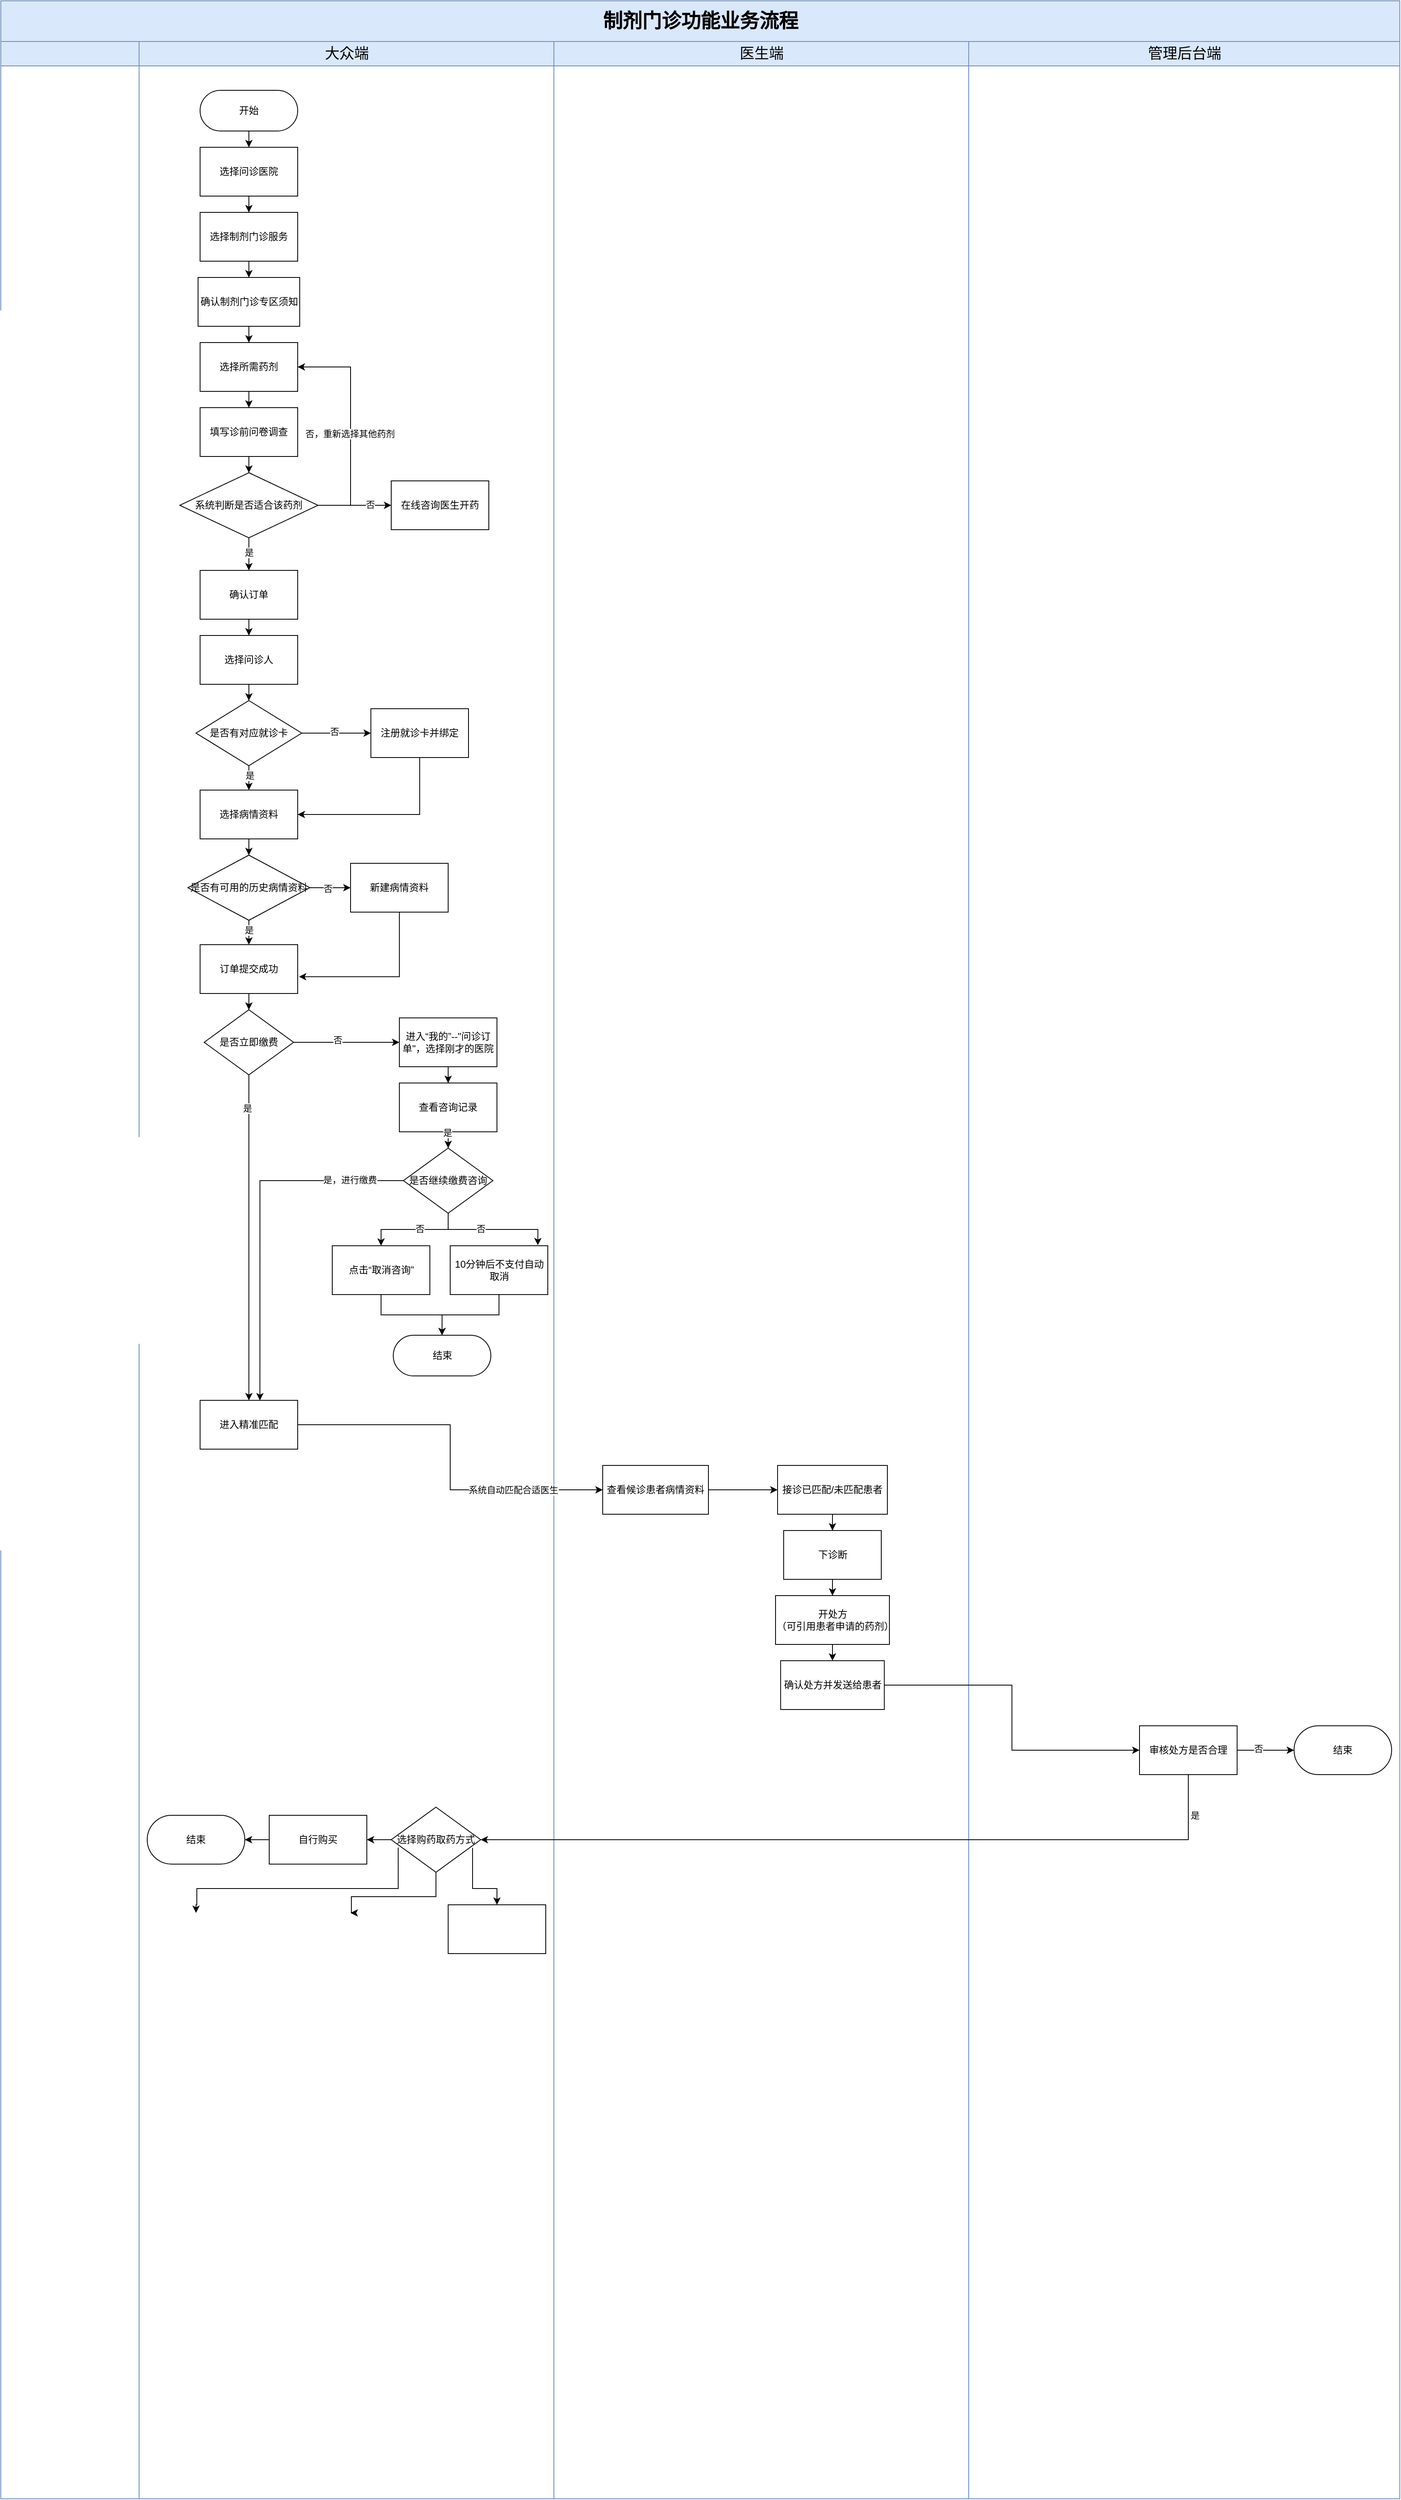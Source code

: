 <mxfile version="27.1.3">
  <diagram name="Page-1" id="74e2e168-ea6b-b213-b513-2b3c1d86103e">
    <mxGraphModel dx="1348" dy="671" grid="1" gridSize="10" guides="1" tooltips="1" connect="1" arrows="1" fold="1" page="1" pageScale="1" pageWidth="1100" pageHeight="850" background="none" math="0" shadow="0">
      <root>
        <mxCell id="0" />
        <mxCell id="1" parent="0" />
        <mxCell id="77e6c97f196da883-1" value="&lt;p class=&quot;MsoNormal&quot;&gt;&lt;span style=&quot;font-family: 宋体;&quot;&gt;&lt;font style=&quot;font-size: 24px;&quot;&gt;制剂门诊功能业务流程&lt;/font&gt;&lt;/span&gt;&lt;/p&gt;" style="swimlane;html=1;childLayout=stackLayout;startSize=50;rounded=0;shadow=0;labelBackgroundColor=none;strokeWidth=1;fontFamily=Verdana;fontSize=8;align=center;fillColor=#dae8fc;strokeColor=#6c8ebf;" parent="1" vertex="1">
          <mxGeometry x="210" y="70" width="1720" height="3070" as="geometry">
            <mxRectangle x="80" y="70" width="280" height="60" as="alternateBounds" />
          </mxGeometry>
        </mxCell>
        <mxCell id="Vj2CczaLzuFjUElGhAKb-7" style="swimlane;html=1;startSize=30;fillColor=#dae8fc;strokeColor=#6c8ebf;align=center;" vertex="1" parent="77e6c97f196da883-1">
          <mxGeometry y="50" width="170" height="3020" as="geometry" />
        </mxCell>
        <mxCell id="77e6c97f196da883-6" value="&lt;font style=&quot;font-size: 18px; font-weight: normal;&quot;&gt;大众端&lt;/font&gt;" style="swimlane;html=1;startSize=30;fillColor=#dae8fc;strokeColor=#6c8ebf;align=center;" parent="77e6c97f196da883-1" vertex="1">
          <mxGeometry x="170" y="50" width="510" height="3020" as="geometry" />
        </mxCell>
        <mxCell id="fR7NPAVBZMRlf3rJHc6e-7" value="" style="edgeStyle=orthogonalEdgeStyle;rounded=0;orthogonalLoop=1;jettySize=auto;html=1;" parent="77e6c97f196da883-6" source="fR7NPAVBZMRlf3rJHc6e-5" target="fR7NPAVBZMRlf3rJHc6e-6" edge="1">
          <mxGeometry relative="1" as="geometry" />
        </mxCell>
        <mxCell id="fR7NPAVBZMRlf3rJHc6e-5" value="开始" style="rounded=1;whiteSpace=wrap;html=1;arcSize=50;" parent="77e6c97f196da883-6" vertex="1">
          <mxGeometry x="75" y="60" width="120" height="50" as="geometry" />
        </mxCell>
        <mxCell id="fR7NPAVBZMRlf3rJHc6e-9" value="" style="edgeStyle=orthogonalEdgeStyle;rounded=0;orthogonalLoop=1;jettySize=auto;html=1;" parent="77e6c97f196da883-6" source="fR7NPAVBZMRlf3rJHc6e-6" target="fR7NPAVBZMRlf3rJHc6e-8" edge="1">
          <mxGeometry relative="1" as="geometry" />
        </mxCell>
        <mxCell id="fR7NPAVBZMRlf3rJHc6e-6" value="选择问诊医院" style="rounded=0;whiteSpace=wrap;html=1;" parent="77e6c97f196da883-6" vertex="1">
          <mxGeometry x="75" y="130" width="120" height="60" as="geometry" />
        </mxCell>
        <mxCell id="fR7NPAVBZMRlf3rJHc6e-11" value="" style="edgeStyle=orthogonalEdgeStyle;rounded=0;orthogonalLoop=1;jettySize=auto;html=1;" parent="77e6c97f196da883-6" source="fR7NPAVBZMRlf3rJHc6e-8" target="fR7NPAVBZMRlf3rJHc6e-10" edge="1">
          <mxGeometry relative="1" as="geometry" />
        </mxCell>
        <mxCell id="fR7NPAVBZMRlf3rJHc6e-8" value="选择制剂门诊服务" style="whiteSpace=wrap;html=1;rounded=0;" parent="77e6c97f196da883-6" vertex="1">
          <mxGeometry x="75" y="210" width="120" height="60" as="geometry" />
        </mxCell>
        <mxCell id="fR7NPAVBZMRlf3rJHc6e-13" value="" style="edgeStyle=orthogonalEdgeStyle;rounded=0;orthogonalLoop=1;jettySize=auto;html=1;" parent="77e6c97f196da883-6" source="fR7NPAVBZMRlf3rJHc6e-10" target="fR7NPAVBZMRlf3rJHc6e-12" edge="1">
          <mxGeometry relative="1" as="geometry" />
        </mxCell>
        <mxCell id="fR7NPAVBZMRlf3rJHc6e-10" value="确认制剂门诊专区须知" style="whiteSpace=wrap;html=1;rounded=0;" parent="77e6c97f196da883-6" vertex="1">
          <mxGeometry x="72.5" y="290" width="125" height="60" as="geometry" />
        </mxCell>
        <mxCell id="fR7NPAVBZMRlf3rJHc6e-15" value="" style="edgeStyle=orthogonalEdgeStyle;rounded=0;orthogonalLoop=1;jettySize=auto;html=1;" parent="77e6c97f196da883-6" source="fR7NPAVBZMRlf3rJHc6e-12" target="fR7NPAVBZMRlf3rJHc6e-14" edge="1">
          <mxGeometry relative="1" as="geometry" />
        </mxCell>
        <mxCell id="fR7NPAVBZMRlf3rJHc6e-12" value="选择所需药剂" style="whiteSpace=wrap;html=1;rounded=0;" parent="77e6c97f196da883-6" vertex="1">
          <mxGeometry x="75" y="370" width="120" height="60" as="geometry" />
        </mxCell>
        <mxCell id="fR7NPAVBZMRlf3rJHc6e-17" value="" style="edgeStyle=orthogonalEdgeStyle;rounded=0;orthogonalLoop=1;jettySize=auto;html=1;" parent="77e6c97f196da883-6" source="fR7NPAVBZMRlf3rJHc6e-14" target="fR7NPAVBZMRlf3rJHc6e-16" edge="1">
          <mxGeometry relative="1" as="geometry" />
        </mxCell>
        <mxCell id="fR7NPAVBZMRlf3rJHc6e-14" value="填写诊前问卷调查" style="whiteSpace=wrap;html=1;rounded=0;" parent="77e6c97f196da883-6" vertex="1">
          <mxGeometry x="75" y="450" width="120" height="60" as="geometry" />
        </mxCell>
        <mxCell id="fR7NPAVBZMRlf3rJHc6e-19" value="" style="edgeStyle=orthogonalEdgeStyle;rounded=0;orthogonalLoop=1;jettySize=auto;html=1;" parent="77e6c97f196da883-6" source="fR7NPAVBZMRlf3rJHc6e-16" target="fR7NPAVBZMRlf3rJHc6e-18" edge="1">
          <mxGeometry relative="1" as="geometry" />
        </mxCell>
        <mxCell id="fR7NPAVBZMRlf3rJHc6e-20" value="是" style="edgeLabel;html=1;align=center;verticalAlign=middle;resizable=0;points=[];" parent="fR7NPAVBZMRlf3rJHc6e-19" vertex="1" connectable="0">
          <mxGeometry x="-0.12" relative="1" as="geometry">
            <mxPoint as="offset" />
          </mxGeometry>
        </mxCell>
        <mxCell id="fR7NPAVBZMRlf3rJHc6e-22" value="" style="edgeStyle=orthogonalEdgeStyle;rounded=0;orthogonalLoop=1;jettySize=auto;html=1;entryX=0;entryY=0.5;entryDx=0;entryDy=0;" parent="77e6c97f196da883-6" source="fR7NPAVBZMRlf3rJHc6e-16" target="fR7NPAVBZMRlf3rJHc6e-21" edge="1">
          <mxGeometry relative="1" as="geometry">
            <Array as="points">
              <mxPoint x="280" y="570" />
              <mxPoint x="280" y="570" />
            </Array>
          </mxGeometry>
        </mxCell>
        <mxCell id="fR7NPAVBZMRlf3rJHc6e-25" value="否" style="edgeLabel;html=1;align=center;verticalAlign=middle;resizable=0;points=[];" parent="fR7NPAVBZMRlf3rJHc6e-22" vertex="1" connectable="0">
          <mxGeometry x="0.409" y="1" relative="1" as="geometry">
            <mxPoint as="offset" />
          </mxGeometry>
        </mxCell>
        <mxCell id="fR7NPAVBZMRlf3rJHc6e-16" value="系统判断是否适合该药剂" style="rhombus;whiteSpace=wrap;html=1;rounded=0;" parent="77e6c97f196da883-6" vertex="1">
          <mxGeometry x="50" y="530" width="170" height="80" as="geometry" />
        </mxCell>
        <mxCell id="fR7NPAVBZMRlf3rJHc6e-27" value="" style="edgeStyle=orthogonalEdgeStyle;rounded=0;orthogonalLoop=1;jettySize=auto;html=1;" parent="77e6c97f196da883-6" source="fR7NPAVBZMRlf3rJHc6e-18" target="fR7NPAVBZMRlf3rJHc6e-26" edge="1">
          <mxGeometry relative="1" as="geometry" />
        </mxCell>
        <mxCell id="fR7NPAVBZMRlf3rJHc6e-18" value="确认订单" style="whiteSpace=wrap;html=1;rounded=0;" parent="77e6c97f196da883-6" vertex="1">
          <mxGeometry x="75" y="650" width="120" height="60" as="geometry" />
        </mxCell>
        <mxCell id="fR7NPAVBZMRlf3rJHc6e-21" value="在线咨询医生开药" style="whiteSpace=wrap;html=1;rounded=0;" parent="77e6c97f196da883-6" vertex="1">
          <mxGeometry x="310" y="540" width="120" height="60" as="geometry" />
        </mxCell>
        <mxCell id="fR7NPAVBZMRlf3rJHc6e-23" value="" style="endArrow=classic;html=1;rounded=0;exitX=1;exitY=0.5;exitDx=0;exitDy=0;entryX=1;entryY=0.5;entryDx=0;entryDy=0;endFill=1;" parent="77e6c97f196da883-6" source="fR7NPAVBZMRlf3rJHc6e-16" target="fR7NPAVBZMRlf3rJHc6e-12" edge="1">
          <mxGeometry width="50" height="50" relative="1" as="geometry">
            <mxPoint x="400" y="650" as="sourcePoint" />
            <mxPoint x="450" y="600" as="targetPoint" />
            <Array as="points">
              <mxPoint x="260" y="570" />
              <mxPoint x="260" y="400" />
            </Array>
          </mxGeometry>
        </mxCell>
        <mxCell id="fR7NPAVBZMRlf3rJHc6e-24" value="否，重新选择其他药剂" style="edgeLabel;html=1;align=center;verticalAlign=middle;resizable=0;points=[];" parent="fR7NPAVBZMRlf3rJHc6e-23" vertex="1" connectable="0">
          <mxGeometry x="-0.066" y="1" relative="1" as="geometry">
            <mxPoint as="offset" />
          </mxGeometry>
        </mxCell>
        <mxCell id="fR7NPAVBZMRlf3rJHc6e-32" value="" style="edgeStyle=orthogonalEdgeStyle;rounded=0;orthogonalLoop=1;jettySize=auto;html=1;" parent="77e6c97f196da883-6" source="fR7NPAVBZMRlf3rJHc6e-26" target="fR7NPAVBZMRlf3rJHc6e-31" edge="1">
          <mxGeometry relative="1" as="geometry" />
        </mxCell>
        <mxCell id="fR7NPAVBZMRlf3rJHc6e-26" value="选择问诊人" style="whiteSpace=wrap;html=1;rounded=0;" parent="77e6c97f196da883-6" vertex="1">
          <mxGeometry x="75" y="730" width="120" height="60" as="geometry" />
        </mxCell>
        <mxCell id="fR7NPAVBZMRlf3rJHc6e-34" value="" style="edgeStyle=orthogonalEdgeStyle;rounded=0;orthogonalLoop=1;jettySize=auto;html=1;" parent="77e6c97f196da883-6" source="fR7NPAVBZMRlf3rJHc6e-31" target="fR7NPAVBZMRlf3rJHc6e-33" edge="1">
          <mxGeometry relative="1" as="geometry" />
        </mxCell>
        <mxCell id="fR7NPAVBZMRlf3rJHc6e-42" value="是" style="edgeLabel;html=1;align=center;verticalAlign=middle;resizable=0;points=[];" parent="fR7NPAVBZMRlf3rJHc6e-34" vertex="1" connectable="0">
          <mxGeometry x="-0.538" y="1" relative="1" as="geometry">
            <mxPoint as="offset" />
          </mxGeometry>
        </mxCell>
        <mxCell id="fR7NPAVBZMRlf3rJHc6e-38" value="" style="edgeStyle=orthogonalEdgeStyle;rounded=0;orthogonalLoop=1;jettySize=auto;html=1;" parent="77e6c97f196da883-6" source="fR7NPAVBZMRlf3rJHc6e-31" target="fR7NPAVBZMRlf3rJHc6e-37" edge="1">
          <mxGeometry relative="1" as="geometry" />
        </mxCell>
        <mxCell id="fR7NPAVBZMRlf3rJHc6e-41" value="否" style="edgeLabel;html=1;align=center;verticalAlign=middle;resizable=0;points=[];" parent="fR7NPAVBZMRlf3rJHc6e-38" vertex="1" connectable="0">
          <mxGeometry x="-0.06" y="2" relative="1" as="geometry">
            <mxPoint as="offset" />
          </mxGeometry>
        </mxCell>
        <mxCell id="fR7NPAVBZMRlf3rJHc6e-31" value="是否有对应就诊卡" style="rhombus;whiteSpace=wrap;html=1;rounded=0;" parent="77e6c97f196da883-6" vertex="1">
          <mxGeometry x="70" y="810" width="130" height="80" as="geometry" />
        </mxCell>
        <mxCell id="fR7NPAVBZMRlf3rJHc6e-46" value="" style="edgeStyle=orthogonalEdgeStyle;rounded=0;orthogonalLoop=1;jettySize=auto;html=1;" parent="77e6c97f196da883-6" source="fR7NPAVBZMRlf3rJHc6e-33" target="fR7NPAVBZMRlf3rJHc6e-45" edge="1">
          <mxGeometry relative="1" as="geometry" />
        </mxCell>
        <mxCell id="fR7NPAVBZMRlf3rJHc6e-33" value="选择病情资料" style="whiteSpace=wrap;html=1;rounded=0;" parent="77e6c97f196da883-6" vertex="1">
          <mxGeometry x="75" y="920" width="120" height="60" as="geometry" />
        </mxCell>
        <mxCell id="fR7NPAVBZMRlf3rJHc6e-40" value="" style="edgeStyle=orthogonalEdgeStyle;rounded=0;orthogonalLoop=1;jettySize=auto;html=1;entryX=1;entryY=0.5;entryDx=0;entryDy=0;exitX=0.5;exitY=1;exitDx=0;exitDy=0;" parent="77e6c97f196da883-6" source="fR7NPAVBZMRlf3rJHc6e-37" target="fR7NPAVBZMRlf3rJHc6e-33" edge="1">
          <mxGeometry relative="1" as="geometry">
            <mxPoint x="330" y="910" as="sourcePoint" />
            <mxPoint x="222.5" y="960" as="targetPoint" />
            <Array as="points">
              <mxPoint x="345" y="950" />
            </Array>
          </mxGeometry>
        </mxCell>
        <mxCell id="fR7NPAVBZMRlf3rJHc6e-37" value="注册就诊卡并绑定" style="whiteSpace=wrap;html=1;rounded=0;" parent="77e6c97f196da883-6" vertex="1">
          <mxGeometry x="285" y="820" width="120" height="60" as="geometry" />
        </mxCell>
        <mxCell id="fR7NPAVBZMRlf3rJHc6e-48" value="" style="edgeStyle=orthogonalEdgeStyle;rounded=0;orthogonalLoop=1;jettySize=auto;html=1;" parent="77e6c97f196da883-6" source="fR7NPAVBZMRlf3rJHc6e-45" target="fR7NPAVBZMRlf3rJHc6e-47" edge="1">
          <mxGeometry relative="1" as="geometry" />
        </mxCell>
        <mxCell id="fR7NPAVBZMRlf3rJHc6e-49" value="是" style="edgeLabel;html=1;align=center;verticalAlign=middle;resizable=0;points=[];" parent="fR7NPAVBZMRlf3rJHc6e-48" vertex="1" connectable="0">
          <mxGeometry x="-0.546" relative="1" as="geometry">
            <mxPoint as="offset" />
          </mxGeometry>
        </mxCell>
        <mxCell id="fR7NPAVBZMRlf3rJHc6e-51" value="" style="edgeStyle=orthogonalEdgeStyle;rounded=0;orthogonalLoop=1;jettySize=auto;html=1;" parent="77e6c97f196da883-6" source="fR7NPAVBZMRlf3rJHc6e-45" target="fR7NPAVBZMRlf3rJHc6e-50" edge="1">
          <mxGeometry relative="1" as="geometry" />
        </mxCell>
        <mxCell id="fR7NPAVBZMRlf3rJHc6e-88" value="否" style="edgeLabel;html=1;align=center;verticalAlign=middle;resizable=0;points=[];" parent="fR7NPAVBZMRlf3rJHc6e-51" vertex="1" connectable="0">
          <mxGeometry x="-0.14" y="-1" relative="1" as="geometry">
            <mxPoint as="offset" />
          </mxGeometry>
        </mxCell>
        <mxCell id="fR7NPAVBZMRlf3rJHc6e-45" value="是否有可用的历史病情资料" style="rhombus;whiteSpace=wrap;html=1;rounded=0;" parent="77e6c97f196da883-6" vertex="1">
          <mxGeometry x="60" y="1000" width="150" height="80" as="geometry" />
        </mxCell>
        <mxCell id="fR7NPAVBZMRlf3rJHc6e-90" value="" style="edgeStyle=orthogonalEdgeStyle;rounded=0;orthogonalLoop=1;jettySize=auto;html=1;" parent="77e6c97f196da883-6" source="fR7NPAVBZMRlf3rJHc6e-47" target="fR7NPAVBZMRlf3rJHc6e-89" edge="1">
          <mxGeometry relative="1" as="geometry" />
        </mxCell>
        <mxCell id="fR7NPAVBZMRlf3rJHc6e-47" value="订单提交成功" style="whiteSpace=wrap;html=1;rounded=0;" parent="77e6c97f196da883-6" vertex="1">
          <mxGeometry x="75" y="1110" width="120" height="60" as="geometry" />
        </mxCell>
        <mxCell id="fR7NPAVBZMRlf3rJHc6e-87" value="" style="edgeStyle=orthogonalEdgeStyle;rounded=0;orthogonalLoop=1;jettySize=auto;html=1;entryX=1.013;entryY=0.657;entryDx=0;entryDy=0;entryPerimeter=0;" parent="77e6c97f196da883-6" source="fR7NPAVBZMRlf3rJHc6e-50" target="fR7NPAVBZMRlf3rJHc6e-47" edge="1">
          <mxGeometry relative="1" as="geometry">
            <mxPoint x="320" y="1180" as="targetPoint" />
            <Array as="points">
              <mxPoint x="320" y="1149" />
            </Array>
          </mxGeometry>
        </mxCell>
        <mxCell id="fR7NPAVBZMRlf3rJHc6e-50" value="新建病情资料" style="whiteSpace=wrap;html=1;rounded=0;" parent="77e6c97f196da883-6" vertex="1">
          <mxGeometry x="260" y="1010" width="120" height="60" as="geometry" />
        </mxCell>
        <mxCell id="fR7NPAVBZMRlf3rJHc6e-98" value="" style="edgeStyle=orthogonalEdgeStyle;rounded=0;orthogonalLoop=1;jettySize=auto;html=1;" parent="77e6c97f196da883-6" source="fR7NPAVBZMRlf3rJHc6e-89" target="fR7NPAVBZMRlf3rJHc6e-97" edge="1">
          <mxGeometry relative="1" as="geometry" />
        </mxCell>
        <mxCell id="fR7NPAVBZMRlf3rJHc6e-99" value="否" style="edgeLabel;html=1;align=center;verticalAlign=middle;resizable=0;points=[];" parent="fR7NPAVBZMRlf3rJHc6e-98" vertex="1" connectable="0">
          <mxGeometry x="-0.13" y="3" relative="1" as="geometry">
            <mxPoint x="-3" as="offset" />
          </mxGeometry>
        </mxCell>
        <mxCell id="fR7NPAVBZMRlf3rJHc6e-89" value="是否立即缴费" style="rhombus;whiteSpace=wrap;html=1;rounded=0;" parent="77e6c97f196da883-6" vertex="1">
          <mxGeometry x="80" y="1190" width="110" height="80" as="geometry" />
        </mxCell>
        <mxCell id="fR7NPAVBZMRlf3rJHc6e-101" value="" style="edgeStyle=orthogonalEdgeStyle;rounded=0;orthogonalLoop=1;jettySize=auto;html=1;" parent="77e6c97f196da883-6" source="fR7NPAVBZMRlf3rJHc6e-97" target="fR7NPAVBZMRlf3rJHc6e-100" edge="1">
          <mxGeometry relative="1" as="geometry" />
        </mxCell>
        <mxCell id="fR7NPAVBZMRlf3rJHc6e-97" value="进入“我的”--&quot;问诊订单&quot;，选择刚才的医院" style="whiteSpace=wrap;html=1;rounded=0;" parent="77e6c97f196da883-6" vertex="1">
          <mxGeometry x="320" y="1200" width="120" height="60" as="geometry" />
        </mxCell>
        <mxCell id="fR7NPAVBZMRlf3rJHc6e-103" value="" style="edgeStyle=orthogonalEdgeStyle;rounded=0;orthogonalLoop=1;jettySize=auto;html=1;" parent="77e6c97f196da883-6" source="fR7NPAVBZMRlf3rJHc6e-100" target="fR7NPAVBZMRlf3rJHc6e-102" edge="1">
          <mxGeometry relative="1" as="geometry" />
        </mxCell>
        <mxCell id="fR7NPAVBZMRlf3rJHc6e-100" value="查看咨询记录" style="whiteSpace=wrap;html=1;rounded=0;" parent="77e6c97f196da883-6" vertex="1">
          <mxGeometry x="320" y="1280" width="120" height="60" as="geometry" />
        </mxCell>
        <mxCell id="fR7NPAVBZMRlf3rJHc6e-108" value="" style="edgeStyle=orthogonalEdgeStyle;rounded=0;orthogonalLoop=1;jettySize=auto;html=1;exitX=0.5;exitY=1;exitDx=0;exitDy=0;" parent="77e6c97f196da883-6" source="fR7NPAVBZMRlf3rJHc6e-102" target="fR7NPAVBZMRlf3rJHc6e-107" edge="1">
          <mxGeometry relative="1" as="geometry">
            <mxPoint x="380" y="1440" as="sourcePoint" />
          </mxGeometry>
        </mxCell>
        <mxCell id="fR7NPAVBZMRlf3rJHc6e-109" value="否" style="edgeLabel;html=1;align=center;verticalAlign=middle;resizable=0;points=[];" parent="fR7NPAVBZMRlf3rJHc6e-108" vertex="1" connectable="0">
          <mxGeometry x="-0.333" y="-1" relative="1" as="geometry">
            <mxPoint x="-14" as="offset" />
          </mxGeometry>
        </mxCell>
        <mxCell id="fR7NPAVBZMRlf3rJHc6e-115" value="" style="edgeStyle=orthogonalEdgeStyle;rounded=0;orthogonalLoop=1;jettySize=auto;html=1;entryX=0.898;entryY=-0.01;entryDx=0;entryDy=0;entryPerimeter=0;" parent="77e6c97f196da883-6" target="fR7NPAVBZMRlf3rJHc6e-113" edge="1">
          <mxGeometry relative="1" as="geometry">
            <mxPoint x="490.0" y="1485.45" as="targetPoint" />
            <Array as="points">
              <mxPoint x="380" y="1460" />
              <mxPoint x="490" y="1460" />
            </Array>
            <mxPoint x="380" y="1419.995" as="sourcePoint" />
          </mxGeometry>
        </mxCell>
        <mxCell id="fR7NPAVBZMRlf3rJHc6e-116" value="否" style="edgeLabel;html=1;align=center;verticalAlign=middle;resizable=0;points=[];" parent="fR7NPAVBZMRlf3rJHc6e-115" vertex="1" connectable="0">
          <mxGeometry x="-0.221" y="1" relative="1" as="geometry">
            <mxPoint x="14" as="offset" />
          </mxGeometry>
        </mxCell>
        <mxCell id="fR7NPAVBZMRlf3rJHc6e-102" value="是否继续缴费咨询" style="rhombus;whiteSpace=wrap;html=1;rounded=0;" parent="77e6c97f196da883-6" vertex="1">
          <mxGeometry x="325" y="1360" width="110" height="80" as="geometry" />
        </mxCell>
        <mxCell id="fR7NPAVBZMRlf3rJHc6e-111" value="" style="edgeStyle=orthogonalEdgeStyle;rounded=0;orthogonalLoop=1;jettySize=auto;html=1;entryX=0.5;entryY=0;entryDx=0;entryDy=0;" parent="77e6c97f196da883-6" source="fR7NPAVBZMRlf3rJHc6e-107" target="fR7NPAVBZMRlf3rJHc6e-112" edge="1">
          <mxGeometry relative="1" as="geometry">
            <mxPoint x="297.5" y="1560.03" as="targetPoint" />
          </mxGeometry>
        </mxCell>
        <mxCell id="fR7NPAVBZMRlf3rJHc6e-107" value="点击“取消咨询”" style="whiteSpace=wrap;html=1;rounded=0;" parent="77e6c97f196da883-6" vertex="1">
          <mxGeometry x="237.5" y="1480.03" width="120" height="60" as="geometry" />
        </mxCell>
        <mxCell id="fR7NPAVBZMRlf3rJHc6e-112" value="结束" style="rounded=1;whiteSpace=wrap;html=1;arcSize=50;" parent="77e6c97f196da883-6" vertex="1">
          <mxGeometry x="312.5" y="1590.03" width="120" height="50" as="geometry" />
        </mxCell>
        <mxCell id="fR7NPAVBZMRlf3rJHc6e-118" value="" style="edgeStyle=orthogonalEdgeStyle;rounded=0;orthogonalLoop=1;jettySize=auto;html=1;" parent="77e6c97f196da883-6" source="fR7NPAVBZMRlf3rJHc6e-113" target="fR7NPAVBZMRlf3rJHc6e-112" edge="1">
          <mxGeometry relative="1" as="geometry" />
        </mxCell>
        <mxCell id="fR7NPAVBZMRlf3rJHc6e-113" value="10分钟后不支付自动取消" style="rounded=0;whiteSpace=wrap;html=1;" parent="77e6c97f196da883-6" vertex="1">
          <mxGeometry x="382.5" y="1480.03" width="120" height="60" as="geometry" />
        </mxCell>
        <mxCell id="fR7NPAVBZMRlf3rJHc6e-91" value="&lt;font style=&quot;vertical-align: inherit;&quot;&gt;&lt;font style=&quot;vertical-align: inherit;&quot;&gt;进入精准匹配&lt;/font&gt;&lt;/font&gt;" style="whiteSpace=wrap;html=1;rounded=0;fillColor=none;strokeColor=#000000;" parent="77e6c97f196da883-6" vertex="1">
          <mxGeometry x="75" y="1670" width="120" height="60" as="geometry" />
        </mxCell>
        <mxCell id="fR7NPAVBZMRlf3rJHc6e-92" value="" style="edgeStyle=orthogonalEdgeStyle;rounded=0;orthogonalLoop=1;jettySize=auto;html=1;" parent="77e6c97f196da883-6" source="fR7NPAVBZMRlf3rJHc6e-89" target="fR7NPAVBZMRlf3rJHc6e-91" edge="1">
          <mxGeometry relative="1" as="geometry" />
        </mxCell>
        <mxCell id="fR7NPAVBZMRlf3rJHc6e-93" value="&lt;font style=&quot;vertical-align: inherit;&quot;&gt;&lt;font style=&quot;vertical-align: inherit;&quot;&gt;是&lt;/font&gt;&lt;/font&gt;" style="edgeLabel;html=1;align=center;verticalAlign=middle;resizable=0;points=[];" parent="fR7NPAVBZMRlf3rJHc6e-92" vertex="1" connectable="0">
          <mxGeometry x="-0.048" y="-1" relative="1" as="geometry">
            <mxPoint x="245" y="-120" as="offset" />
          </mxGeometry>
        </mxCell>
        <mxCell id="Vj2CczaLzuFjUElGhAKb-22" value="是" style="edgeLabel;html=1;align=center;verticalAlign=middle;resizable=0;points=[];" vertex="1" connectable="0" parent="fR7NPAVBZMRlf3rJHc6e-92">
          <mxGeometry x="-0.439" y="-2" relative="1" as="geometry">
            <mxPoint y="-71" as="offset" />
          </mxGeometry>
        </mxCell>
        <mxCell id="fR7NPAVBZMRlf3rJHc6e-105" value="" style="edgeStyle=orthogonalEdgeStyle;rounded=0;orthogonalLoop=1;jettySize=auto;html=1;entryX=0.613;entryY=0.002;entryDx=0;entryDy=0;entryPerimeter=0;" parent="77e6c97f196da883-6" source="fR7NPAVBZMRlf3rJHc6e-102" target="fR7NPAVBZMRlf3rJHc6e-91" edge="1">
          <mxGeometry relative="1" as="geometry">
            <mxPoint x="325" y="1520" as="targetPoint" />
          </mxGeometry>
        </mxCell>
        <mxCell id="fR7NPAVBZMRlf3rJHc6e-106" value="是，进行缴费" style="edgeLabel;html=1;align=center;verticalAlign=middle;resizable=0;points=[];" parent="fR7NPAVBZMRlf3rJHc6e-105" vertex="1" connectable="0">
          <mxGeometry x="-0.702" y="-1" relative="1" as="geometry">
            <mxPoint as="offset" />
          </mxGeometry>
        </mxCell>
        <mxCell id="Vj2CczaLzuFjUElGhAKb-39" value="" style="edgeStyle=orthogonalEdgeStyle;rounded=0;orthogonalLoop=1;jettySize=auto;html=1;" edge="1" parent="77e6c97f196da883-6" source="Vj2CczaLzuFjUElGhAKb-37" target="Vj2CczaLzuFjUElGhAKb-38">
          <mxGeometry relative="1" as="geometry" />
        </mxCell>
        <mxCell id="Vj2CczaLzuFjUElGhAKb-41" value="" style="edgeStyle=orthogonalEdgeStyle;rounded=0;orthogonalLoop=1;jettySize=auto;html=1;exitX=0.909;exitY=0.625;exitDx=0;exitDy=0;exitPerimeter=0;" edge="1" parent="77e6c97f196da883-6" source="Vj2CczaLzuFjUElGhAKb-37" target="Vj2CczaLzuFjUElGhAKb-40">
          <mxGeometry relative="1" as="geometry" />
        </mxCell>
        <mxCell id="Vj2CczaLzuFjUElGhAKb-45" value="" style="edgeStyle=orthogonalEdgeStyle;rounded=0;orthogonalLoop=1;jettySize=auto;html=1;exitX=0.078;exitY=0.621;exitDx=0;exitDy=0;exitPerimeter=0;" edge="1" parent="77e6c97f196da883-6" source="Vj2CczaLzuFjUElGhAKb-37">
          <mxGeometry relative="1" as="geometry">
            <mxPoint x="70" y="2300" as="targetPoint" />
            <Array as="points">
              <mxPoint x="319" y="2270" />
              <mxPoint x="71" y="2270" />
              <mxPoint x="71" y="2290" />
              <mxPoint x="70" y="2290" />
            </Array>
          </mxGeometry>
        </mxCell>
        <mxCell id="Vj2CczaLzuFjUElGhAKb-46" value="" style="edgeStyle=orthogonalEdgeStyle;rounded=0;orthogonalLoop=1;jettySize=auto;html=1;" edge="1" parent="77e6c97f196da883-6" source="Vj2CczaLzuFjUElGhAKb-37">
          <mxGeometry relative="1" as="geometry">
            <mxPoint x="260" y="2300" as="targetPoint" />
            <Array as="points">
              <mxPoint x="365" y="2280" />
              <mxPoint x="261" y="2280" />
              <mxPoint x="261" y="2300" />
            </Array>
          </mxGeometry>
        </mxCell>
        <mxCell id="Vj2CczaLzuFjUElGhAKb-37" value="选择购药取药方式" style="rhombus;whiteSpace=wrap;html=1;" vertex="1" parent="77e6c97f196da883-6">
          <mxGeometry x="310" y="2170" width="110" height="80" as="geometry" />
        </mxCell>
        <mxCell id="Vj2CczaLzuFjUElGhAKb-44" value="" style="edgeStyle=orthogonalEdgeStyle;rounded=0;orthogonalLoop=1;jettySize=auto;html=1;" edge="1" parent="77e6c97f196da883-6" source="Vj2CczaLzuFjUElGhAKb-38" target="Vj2CczaLzuFjUElGhAKb-43">
          <mxGeometry relative="1" as="geometry" />
        </mxCell>
        <mxCell id="Vj2CczaLzuFjUElGhAKb-38" value="自行购买" style="whiteSpace=wrap;html=1;" vertex="1" parent="77e6c97f196da883-6">
          <mxGeometry x="160" y="2180" width="120" height="60" as="geometry" />
        </mxCell>
        <mxCell id="Vj2CczaLzuFjUElGhAKb-40" value="" style="whiteSpace=wrap;html=1;" vertex="1" parent="77e6c97f196da883-6">
          <mxGeometry x="380" y="2290" width="120" height="60" as="geometry" />
        </mxCell>
        <mxCell id="Vj2CczaLzuFjUElGhAKb-43" value="结束" style="rounded=1;whiteSpace=wrap;html=1;arcSize=50;" vertex="1" parent="77e6c97f196da883-6">
          <mxGeometry x="10" y="2180" width="120" height="60" as="geometry" />
        </mxCell>
        <mxCell id="77e6c97f196da883-7" value="&lt;font style=&quot;font-size: 18px; font-weight: normal;&quot;&gt;医生端&lt;/font&gt;" style="swimlane;html=1;startSize=30;fillColor=#dae8fc;strokeColor=#6c8ebf;align=center;" parent="77e6c97f196da883-1" vertex="1">
          <mxGeometry x="680" y="50" width="510" height="3020" as="geometry" />
        </mxCell>
        <mxCell id="Vj2CczaLzuFjUElGhAKb-10" value="" style="edgeStyle=orthogonalEdgeStyle;rounded=0;orthogonalLoop=1;jettySize=auto;html=1;" edge="1" parent="77e6c97f196da883-7" source="Vj2CczaLzuFjUElGhAKb-4" target="Vj2CczaLzuFjUElGhAKb-9">
          <mxGeometry relative="1" as="geometry" />
        </mxCell>
        <mxCell id="Vj2CczaLzuFjUElGhAKb-4" value="查看候诊患者病情资料" style="rounded=0;whiteSpace=wrap;html=1;" vertex="1" parent="77e6c97f196da883-7">
          <mxGeometry x="60" y="1750" width="130" height="60" as="geometry" />
        </mxCell>
        <mxCell id="Vj2CczaLzuFjUElGhAKb-12" value="" style="edgeStyle=orthogonalEdgeStyle;rounded=0;orthogonalLoop=1;jettySize=auto;html=1;" edge="1" parent="77e6c97f196da883-7" source="Vj2CczaLzuFjUElGhAKb-9" target="Vj2CczaLzuFjUElGhAKb-11">
          <mxGeometry relative="1" as="geometry" />
        </mxCell>
        <mxCell id="Vj2CczaLzuFjUElGhAKb-9" value="接诊已匹配/未匹配患者" style="whiteSpace=wrap;html=1;rounded=0;" vertex="1" parent="77e6c97f196da883-7">
          <mxGeometry x="275" y="1750" width="135" height="60" as="geometry" />
        </mxCell>
        <mxCell id="Vj2CczaLzuFjUElGhAKb-14" value="" style="edgeStyle=orthogonalEdgeStyle;rounded=0;orthogonalLoop=1;jettySize=auto;html=1;" edge="1" parent="77e6c97f196da883-7" source="Vj2CczaLzuFjUElGhAKb-11" target="Vj2CczaLzuFjUElGhAKb-13">
          <mxGeometry relative="1" as="geometry" />
        </mxCell>
        <mxCell id="Vj2CczaLzuFjUElGhAKb-11" value="下诊断" style="whiteSpace=wrap;html=1;rounded=0;" vertex="1" parent="77e6c97f196da883-7">
          <mxGeometry x="282.5" y="1830" width="120" height="60" as="geometry" />
        </mxCell>
        <mxCell id="Vj2CczaLzuFjUElGhAKb-16" value="" style="edgeStyle=orthogonalEdgeStyle;rounded=0;orthogonalLoop=1;jettySize=auto;html=1;" edge="1" parent="77e6c97f196da883-7" source="Vj2CczaLzuFjUElGhAKb-13" target="Vj2CczaLzuFjUElGhAKb-15">
          <mxGeometry relative="1" as="geometry" />
        </mxCell>
        <mxCell id="Vj2CczaLzuFjUElGhAKb-13" value="开处方&lt;div&gt;（可引用患者申请的药剂）&lt;/div&gt;" style="whiteSpace=wrap;html=1;rounded=0;" vertex="1" parent="77e6c97f196da883-7">
          <mxGeometry x="272.5" y="1910" width="140" height="60" as="geometry" />
        </mxCell>
        <mxCell id="Vj2CczaLzuFjUElGhAKb-15" value="确认处方并发送给患者" style="whiteSpace=wrap;html=1;rounded=0;" vertex="1" parent="77e6c97f196da883-7">
          <mxGeometry x="278.75" y="1990" width="127.5" height="60" as="geometry" />
        </mxCell>
        <mxCell id="Vj2CczaLzuFjUElGhAKb-6" value="" style="edgeStyle=orthogonalEdgeStyle;rounded=0;orthogonalLoop=1;jettySize=auto;html=1;entryX=0;entryY=0.5;entryDx=0;entryDy=0;" edge="1" parent="77e6c97f196da883-1" source="fR7NPAVBZMRlf3rJHc6e-91" target="Vj2CczaLzuFjUElGhAKb-4">
          <mxGeometry relative="1" as="geometry">
            <mxPoint x="520" y="1280" as="targetPoint" />
          </mxGeometry>
        </mxCell>
        <mxCell id="Vj2CczaLzuFjUElGhAKb-8" value="系统自动匹配合适医生" style="edgeLabel;html=1;align=center;verticalAlign=middle;resizable=0;points=[];" vertex="1" connectable="0" parent="Vj2CczaLzuFjUElGhAKb-6">
          <mxGeometry x="-0.184" y="2" relative="1" as="geometry">
            <mxPoint x="79" y="82" as="offset" />
          </mxGeometry>
        </mxCell>
        <mxCell id="Vj2CczaLzuFjUElGhAKb-1" value="&lt;font style=&quot;font-size: 18px; font-weight: normal;&quot;&gt;管理后台端&lt;/font&gt;" style="swimlane;html=1;startSize=30;fillColor=#dae8fc;strokeColor=#6c8ebf;align=center;" vertex="1" parent="77e6c97f196da883-1">
          <mxGeometry x="1190" y="50" width="530" height="3020" as="geometry" />
        </mxCell>
        <mxCell id="Vj2CczaLzuFjUElGhAKb-30" value="结束" style="rounded=1;whiteSpace=wrap;html=1;arcSize=50;" vertex="1" parent="Vj2CczaLzuFjUElGhAKb-1">
          <mxGeometry x="400" y="2070" width="120" height="60" as="geometry" />
        </mxCell>
        <mxCell id="Vj2CczaLzuFjUElGhAKb-24" value="" style="edgeStyle=orthogonalEdgeStyle;rounded=0;orthogonalLoop=1;jettySize=auto;html=1;" edge="1" parent="1" source="Vj2CczaLzuFjUElGhAKb-21" target="Vj2CczaLzuFjUElGhAKb-37">
          <mxGeometry relative="1" as="geometry">
            <mxPoint x="780" y="2330" as="targetPoint" />
            <Array as="points">
              <mxPoint x="1670" y="2330" />
            </Array>
          </mxGeometry>
        </mxCell>
        <mxCell id="Vj2CczaLzuFjUElGhAKb-32" value="是" style="edgeLabel;html=1;align=center;verticalAlign=middle;resizable=0;points=[];" vertex="1" connectable="0" parent="Vj2CczaLzuFjUElGhAKb-24">
          <mxGeometry x="-0.28" relative="1" as="geometry">
            <mxPoint x="270" y="-30" as="offset" />
          </mxGeometry>
        </mxCell>
        <mxCell id="Vj2CczaLzuFjUElGhAKb-29" value="" style="edgeStyle=orthogonalEdgeStyle;rounded=0;orthogonalLoop=1;jettySize=auto;html=1;entryX=0;entryY=0.5;entryDx=0;entryDy=0;" edge="1" parent="1" source="Vj2CczaLzuFjUElGhAKb-21" target="Vj2CczaLzuFjUElGhAKb-30">
          <mxGeometry relative="1" as="geometry">
            <mxPoint x="1800" y="2220" as="targetPoint" />
          </mxGeometry>
        </mxCell>
        <mxCell id="Vj2CczaLzuFjUElGhAKb-31" value="否" style="edgeLabel;html=1;align=center;verticalAlign=middle;resizable=0;points=[];" vertex="1" connectable="0" parent="Vj2CczaLzuFjUElGhAKb-29">
          <mxGeometry x="-0.261" y="2" relative="1" as="geometry">
            <mxPoint as="offset" />
          </mxGeometry>
        </mxCell>
        <mxCell id="Vj2CczaLzuFjUElGhAKb-21" value="审核处方是否合理" style="rounded=0;whiteSpace=wrap;html=1;" vertex="1" parent="1">
          <mxGeometry x="1610" y="2190" width="120" height="60" as="geometry" />
        </mxCell>
        <mxCell id="Vj2CczaLzuFjUElGhAKb-20" value="" style="edgeStyle=orthogonalEdgeStyle;rounded=0;orthogonalLoop=1;jettySize=auto;html=1;entryX=0;entryY=0.5;entryDx=0;entryDy=0;" edge="1" parent="1" source="Vj2CczaLzuFjUElGhAKb-15" target="Vj2CczaLzuFjUElGhAKb-21">
          <mxGeometry relative="1" as="geometry">
            <mxPoint x="1252.5" y="2200" as="targetPoint" />
          </mxGeometry>
        </mxCell>
      </root>
    </mxGraphModel>
  </diagram>
</mxfile>
